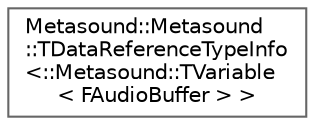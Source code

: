 digraph "Graphical Class Hierarchy"
{
 // INTERACTIVE_SVG=YES
 // LATEX_PDF_SIZE
  bgcolor="transparent";
  edge [fontname=Helvetica,fontsize=10,labelfontname=Helvetica,labelfontsize=10];
  node [fontname=Helvetica,fontsize=10,shape=box,height=0.2,width=0.4];
  rankdir="LR";
  Node0 [id="Node000000",label="Metasound::Metasound\l::TDataReferenceTypeInfo\l\<::Metasound::TVariable\l\< FAudioBuffer \> \>",height=0.2,width=0.4,color="grey40", fillcolor="white", style="filled",URL="$d8/dae/structMetasound_1_1_1_1Metasound_1_1TDataReferenceTypeInfo_3_1_1Metasound_1_1TVariable_3_01FAudioBuffer_01_4_01_4.html",tooltip=" "];
}
